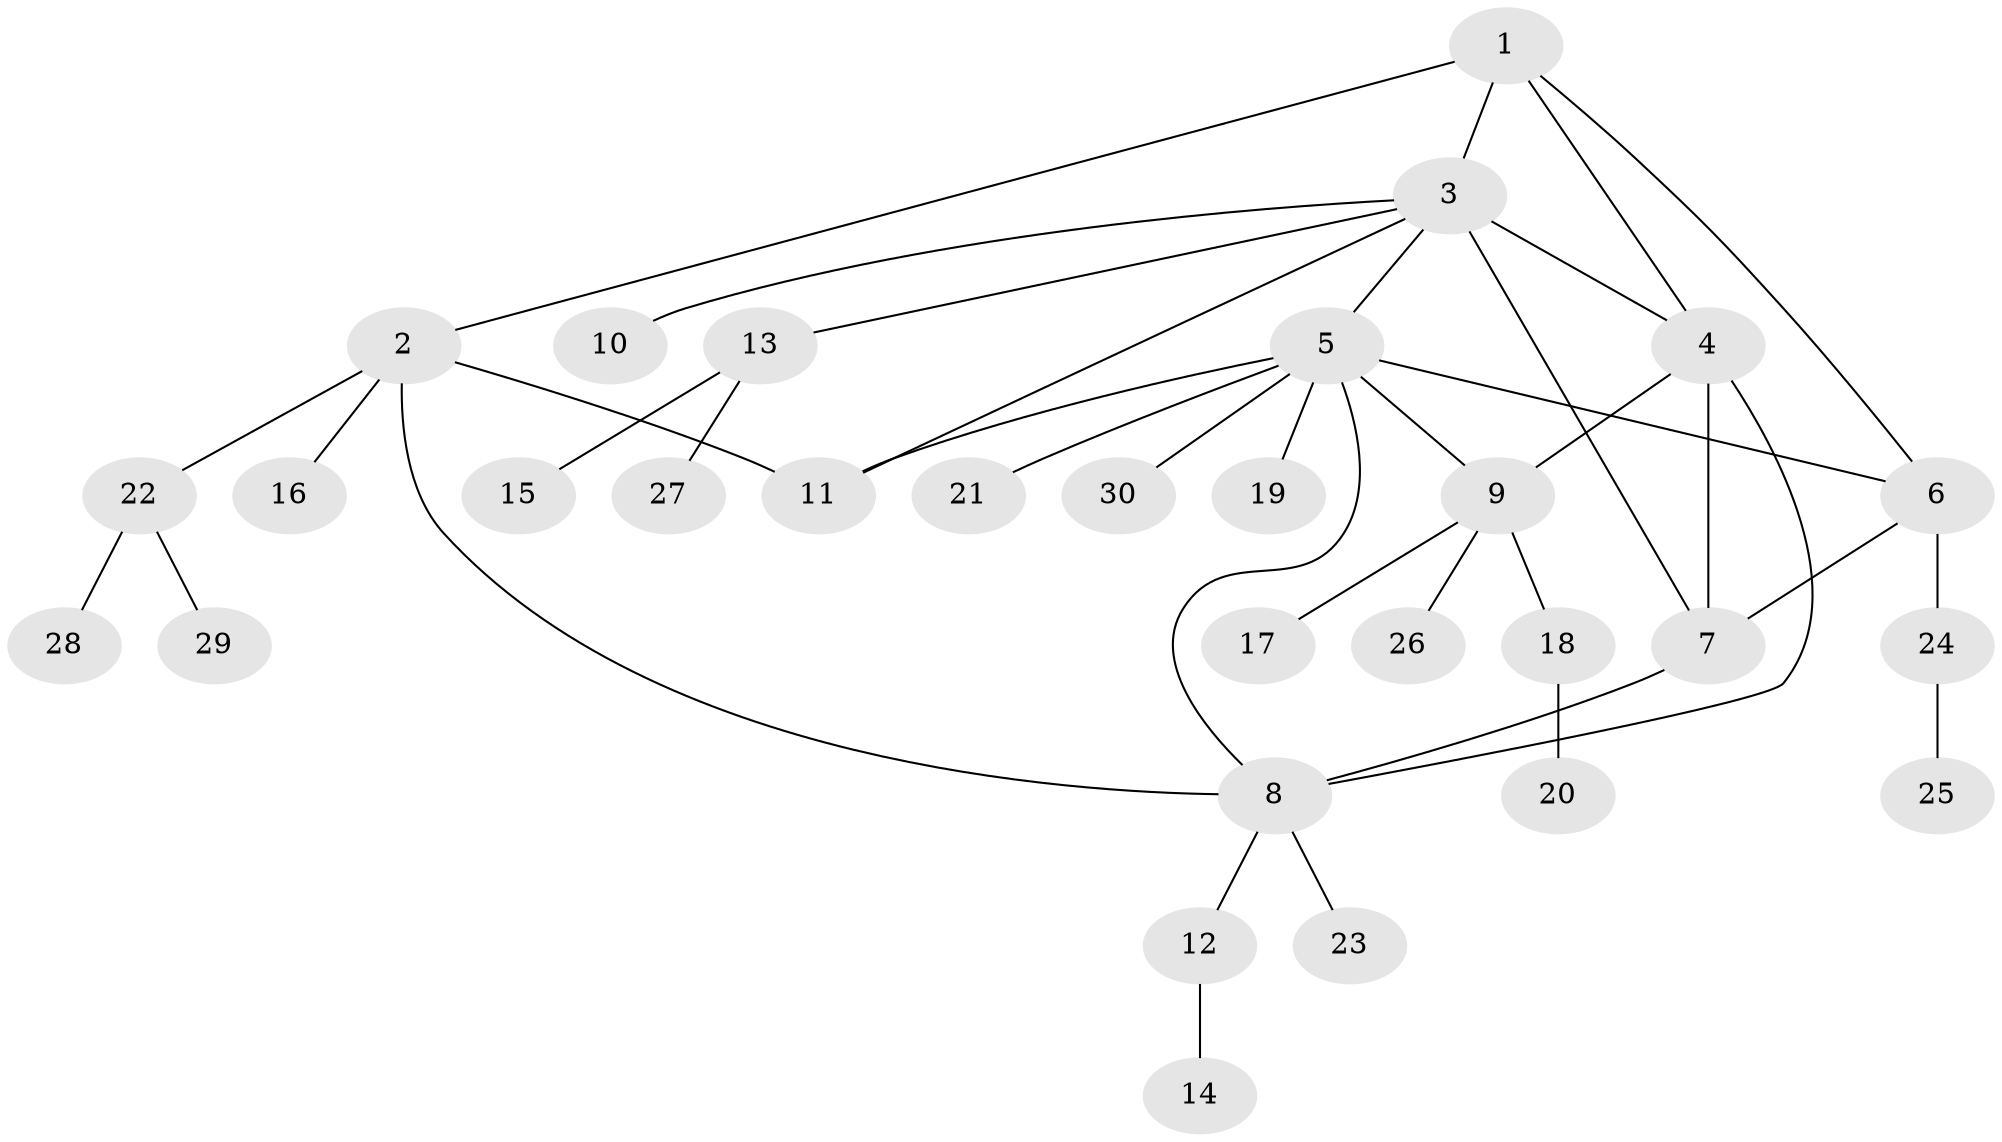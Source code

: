 // original degree distribution, {5: 0.04081632653061224, 9: 0.04081632653061224, 2: 0.22448979591836735, 4: 0.10204081632653061, 7: 0.02040816326530612, 6: 0.02040816326530612, 1: 0.4897959183673469, 3: 0.061224489795918366}
// Generated by graph-tools (version 1.1) at 2025/52/03/04/25 22:52:20]
// undirected, 30 vertices, 39 edges
graph export_dot {
  node [color=gray90,style=filled];
  1;
  2;
  3;
  4;
  5;
  6;
  7;
  8;
  9;
  10;
  11;
  12;
  13;
  14;
  15;
  16;
  17;
  18;
  19;
  20;
  21;
  22;
  23;
  24;
  25;
  26;
  27;
  28;
  29;
  30;
  1 -- 2 [weight=1.0];
  1 -- 3 [weight=1.0];
  1 -- 4 [weight=1.0];
  1 -- 6 [weight=1.0];
  2 -- 8 [weight=1.0];
  2 -- 11 [weight=1.0];
  2 -- 16 [weight=1.0];
  2 -- 22 [weight=1.0];
  3 -- 4 [weight=2.0];
  3 -- 5 [weight=1.0];
  3 -- 7 [weight=1.0];
  3 -- 10 [weight=1.0];
  3 -- 11 [weight=1.0];
  3 -- 13 [weight=1.0];
  4 -- 7 [weight=1.0];
  4 -- 8 [weight=1.0];
  4 -- 9 [weight=1.0];
  5 -- 6 [weight=1.0];
  5 -- 8 [weight=1.0];
  5 -- 9 [weight=1.0];
  5 -- 11 [weight=1.0];
  5 -- 19 [weight=1.0];
  5 -- 21 [weight=1.0];
  5 -- 30 [weight=1.0];
  6 -- 7 [weight=1.0];
  6 -- 24 [weight=1.0];
  7 -- 8 [weight=1.0];
  8 -- 12 [weight=1.0];
  8 -- 23 [weight=1.0];
  9 -- 17 [weight=1.0];
  9 -- 18 [weight=1.0];
  9 -- 26 [weight=1.0];
  12 -- 14 [weight=1.0];
  13 -- 15 [weight=1.0];
  13 -- 27 [weight=1.0];
  18 -- 20 [weight=1.0];
  22 -- 28 [weight=1.0];
  22 -- 29 [weight=1.0];
  24 -- 25 [weight=1.0];
}
